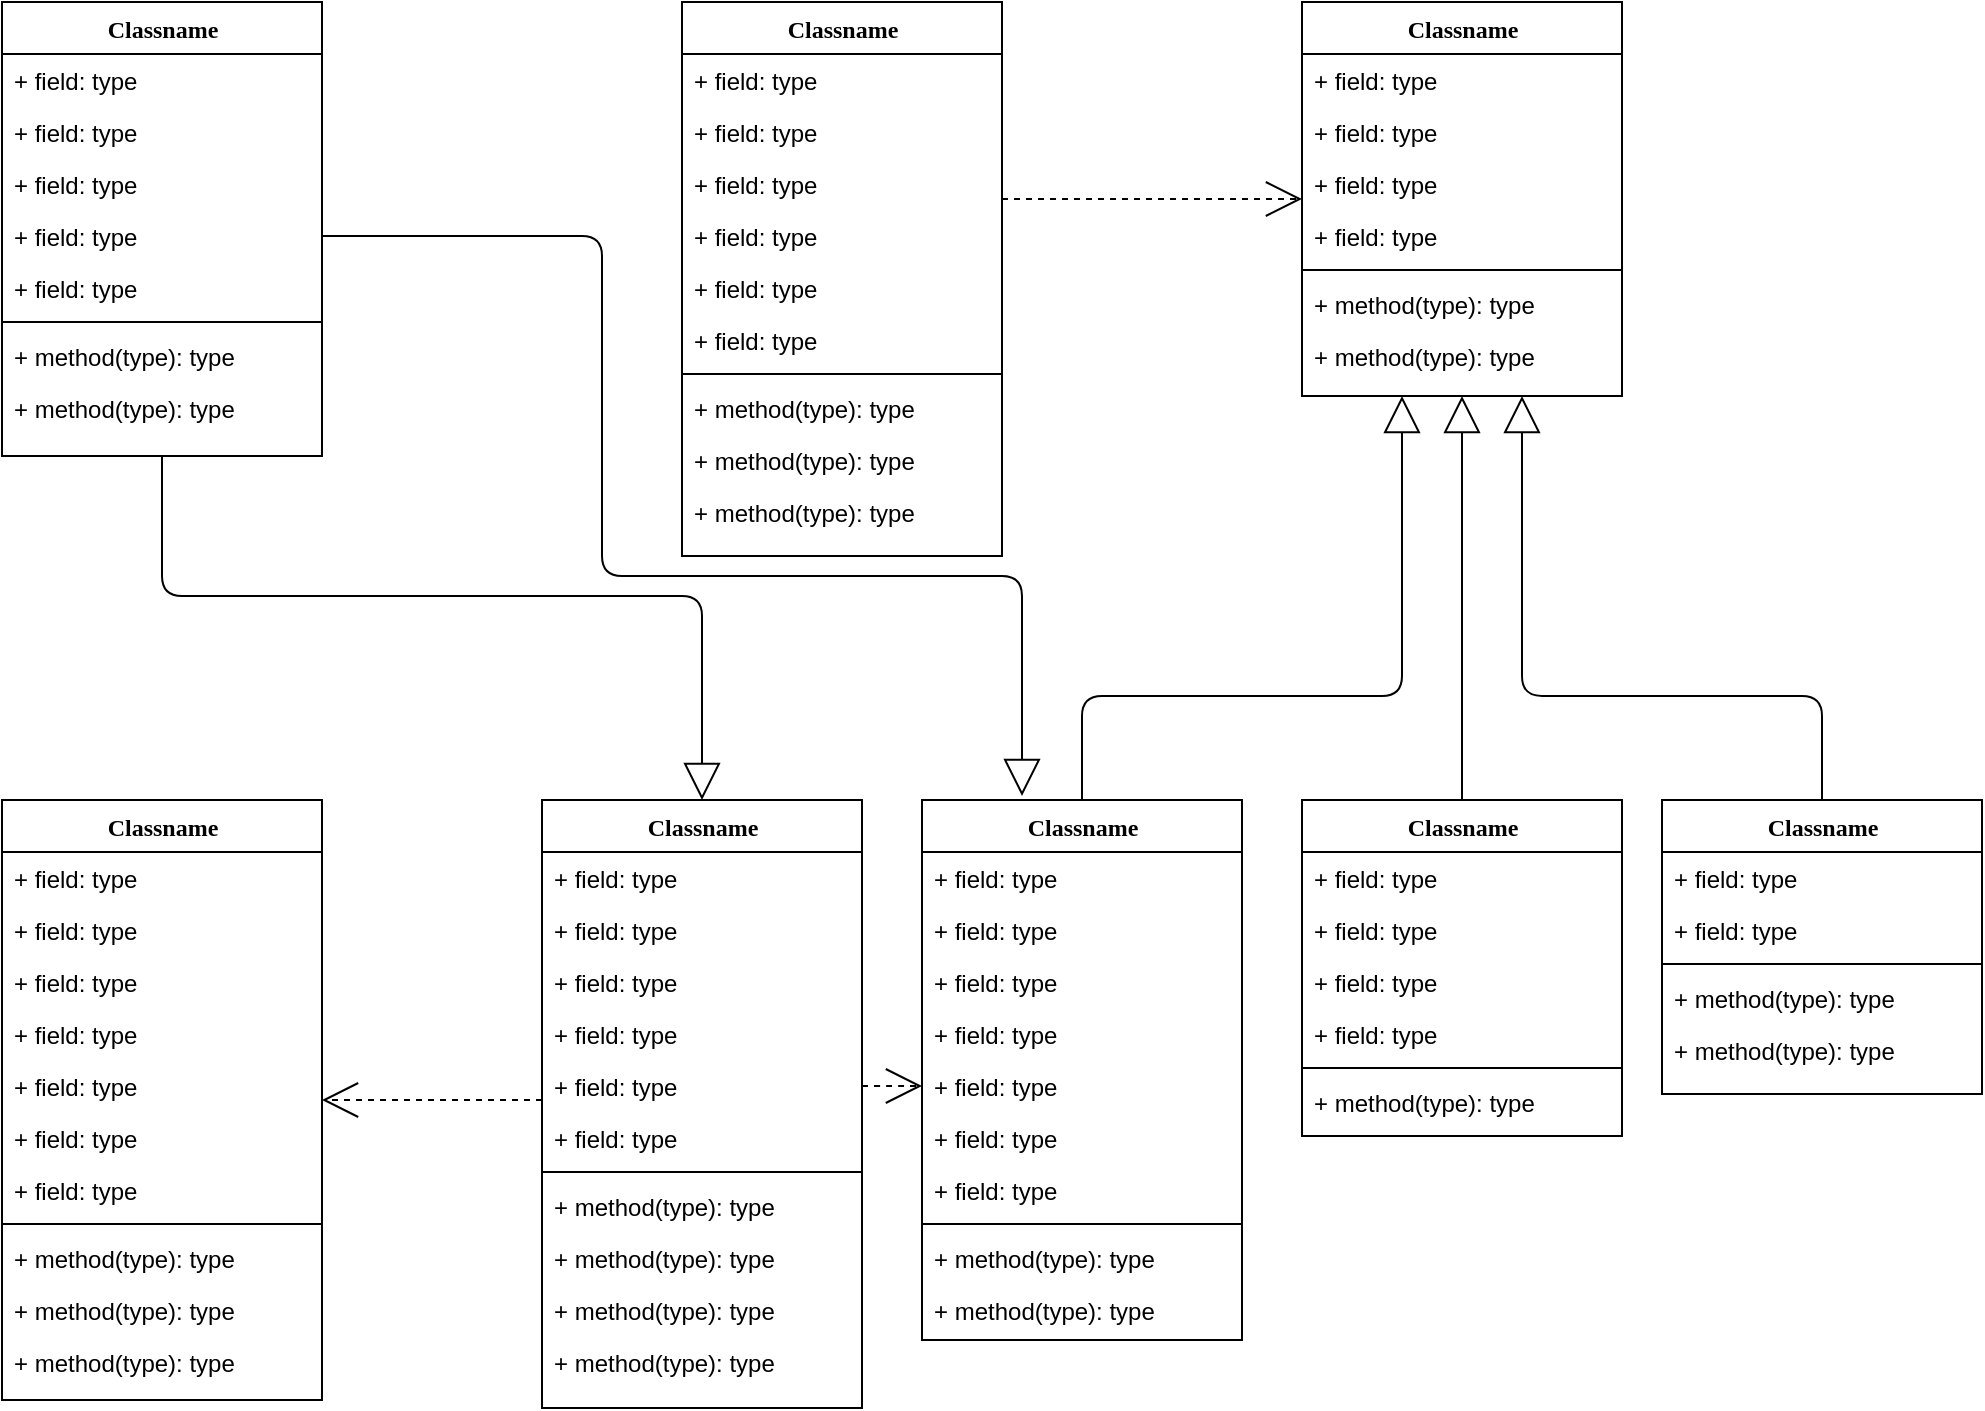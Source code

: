 <mxfile version="14.7.0" type="github">
  <diagram id="EJE3qEaWqFMMnCsRn2_O" name="Page-1">
    <mxGraphModel dx="1186" dy="651" grid="1" gridSize="10" guides="1" tooltips="1" connect="1" arrows="1" fold="1" page="1" pageScale="1" pageWidth="827" pageHeight="1169" math="0" shadow="0">
      <root>
        <mxCell id="0" />
        <mxCell id="1" parent="0" />
        <mxCell id="ALs5phiZh1uig24kL9vq-1" value="Classname" style="swimlane;html=1;fontStyle=1;align=center;verticalAlign=top;childLayout=stackLayout;horizontal=1;startSize=26;horizontalStack=0;resizeParent=1;resizeLast=0;collapsible=1;marginBottom=0;swimlaneFillColor=#ffffff;rounded=0;shadow=0;comic=0;labelBackgroundColor=none;strokeWidth=1;fillColor=none;fontFamily=Verdana;fontSize=12" vertex="1" parent="1">
          <mxGeometry x="90" y="83" width="160" height="227" as="geometry" />
        </mxCell>
        <mxCell id="ALs5phiZh1uig24kL9vq-2" value="+ field: type" style="text;html=1;strokeColor=none;fillColor=none;align=left;verticalAlign=top;spacingLeft=4;spacingRight=4;whiteSpace=wrap;overflow=hidden;rotatable=0;points=[[0,0.5],[1,0.5]];portConstraint=eastwest;" vertex="1" parent="ALs5phiZh1uig24kL9vq-1">
          <mxGeometry y="26" width="160" height="26" as="geometry" />
        </mxCell>
        <mxCell id="ALs5phiZh1uig24kL9vq-3" value="+ field: type" style="text;html=1;strokeColor=none;fillColor=none;align=left;verticalAlign=top;spacingLeft=4;spacingRight=4;whiteSpace=wrap;overflow=hidden;rotatable=0;points=[[0,0.5],[1,0.5]];portConstraint=eastwest;" vertex="1" parent="ALs5phiZh1uig24kL9vq-1">
          <mxGeometry y="52" width="160" height="26" as="geometry" />
        </mxCell>
        <mxCell id="ALs5phiZh1uig24kL9vq-4" value="+ field: type" style="text;html=1;strokeColor=none;fillColor=none;align=left;verticalAlign=top;spacingLeft=4;spacingRight=4;whiteSpace=wrap;overflow=hidden;rotatable=0;points=[[0,0.5],[1,0.5]];portConstraint=eastwest;" vertex="1" parent="ALs5phiZh1uig24kL9vq-1">
          <mxGeometry y="78" width="160" height="26" as="geometry" />
        </mxCell>
        <mxCell id="ALs5phiZh1uig24kL9vq-5" value="+ field: type" style="text;html=1;strokeColor=none;fillColor=none;align=left;verticalAlign=top;spacingLeft=4;spacingRight=4;whiteSpace=wrap;overflow=hidden;rotatable=0;points=[[0,0.5],[1,0.5]];portConstraint=eastwest;" vertex="1" parent="ALs5phiZh1uig24kL9vq-1">
          <mxGeometry y="104" width="160" height="26" as="geometry" />
        </mxCell>
        <mxCell id="ALs5phiZh1uig24kL9vq-6" value="+ field: type" style="text;html=1;strokeColor=none;fillColor=none;align=left;verticalAlign=top;spacingLeft=4;spacingRight=4;whiteSpace=wrap;overflow=hidden;rotatable=0;points=[[0,0.5],[1,0.5]];portConstraint=eastwest;" vertex="1" parent="ALs5phiZh1uig24kL9vq-1">
          <mxGeometry y="130" width="160" height="26" as="geometry" />
        </mxCell>
        <mxCell id="ALs5phiZh1uig24kL9vq-7" value="" style="line;html=1;strokeWidth=1;fillColor=none;align=left;verticalAlign=middle;spacingTop=-1;spacingLeft=3;spacingRight=3;rotatable=0;labelPosition=right;points=[];portConstraint=eastwest;" vertex="1" parent="ALs5phiZh1uig24kL9vq-1">
          <mxGeometry y="156" width="160" height="8" as="geometry" />
        </mxCell>
        <mxCell id="ALs5phiZh1uig24kL9vq-8" value="+ method(type): type" style="text;html=1;strokeColor=none;fillColor=none;align=left;verticalAlign=top;spacingLeft=4;spacingRight=4;whiteSpace=wrap;overflow=hidden;rotatable=0;points=[[0,0.5],[1,0.5]];portConstraint=eastwest;" vertex="1" parent="ALs5phiZh1uig24kL9vq-1">
          <mxGeometry y="164" width="160" height="26" as="geometry" />
        </mxCell>
        <mxCell id="ALs5phiZh1uig24kL9vq-9" value="+ method(type): type" style="text;html=1;strokeColor=none;fillColor=none;align=left;verticalAlign=top;spacingLeft=4;spacingRight=4;whiteSpace=wrap;overflow=hidden;rotatable=0;points=[[0,0.5],[1,0.5]];portConstraint=eastwest;" vertex="1" parent="ALs5phiZh1uig24kL9vq-1">
          <mxGeometry y="190" width="160" height="26" as="geometry" />
        </mxCell>
        <mxCell id="ALs5phiZh1uig24kL9vq-10" style="edgeStyle=elbowEdgeStyle;html=1;labelBackgroundColor=none;startFill=0;startSize=8;endArrow=open;endFill=0;endSize=16;fontFamily=Verdana;fontSize=12;elbow=vertical;dashed=1;" edge="1" parent="1" source="ALs5phiZh1uig24kL9vq-11" target="ALs5phiZh1uig24kL9vq-22">
          <mxGeometry relative="1" as="geometry" />
        </mxCell>
        <mxCell id="ALs5phiZh1uig24kL9vq-11" value="Classname" style="swimlane;html=1;fontStyle=1;align=center;verticalAlign=top;childLayout=stackLayout;horizontal=1;startSize=26;horizontalStack=0;resizeParent=1;resizeLast=0;collapsible=1;marginBottom=0;swimlaneFillColor=#ffffff;rounded=0;shadow=0;comic=0;labelBackgroundColor=none;strokeWidth=1;fillColor=none;fontFamily=Verdana;fontSize=12" vertex="1" parent="1">
          <mxGeometry x="430" y="83" width="160" height="277" as="geometry" />
        </mxCell>
        <mxCell id="ALs5phiZh1uig24kL9vq-12" value="+ field: type" style="text;html=1;strokeColor=none;fillColor=none;align=left;verticalAlign=top;spacingLeft=4;spacingRight=4;whiteSpace=wrap;overflow=hidden;rotatable=0;points=[[0,0.5],[1,0.5]];portConstraint=eastwest;" vertex="1" parent="ALs5phiZh1uig24kL9vq-11">
          <mxGeometry y="26" width="160" height="26" as="geometry" />
        </mxCell>
        <mxCell id="ALs5phiZh1uig24kL9vq-13" value="+ field: type" style="text;html=1;strokeColor=none;fillColor=none;align=left;verticalAlign=top;spacingLeft=4;spacingRight=4;whiteSpace=wrap;overflow=hidden;rotatable=0;points=[[0,0.5],[1,0.5]];portConstraint=eastwest;" vertex="1" parent="ALs5phiZh1uig24kL9vq-11">
          <mxGeometry y="52" width="160" height="26" as="geometry" />
        </mxCell>
        <mxCell id="ALs5phiZh1uig24kL9vq-14" value="+ field: type" style="text;html=1;strokeColor=none;fillColor=none;align=left;verticalAlign=top;spacingLeft=4;spacingRight=4;whiteSpace=wrap;overflow=hidden;rotatable=0;points=[[0,0.5],[1,0.5]];portConstraint=eastwest;" vertex="1" parent="ALs5phiZh1uig24kL9vq-11">
          <mxGeometry y="78" width="160" height="26" as="geometry" />
        </mxCell>
        <mxCell id="ALs5phiZh1uig24kL9vq-15" value="+ field: type" style="text;html=1;strokeColor=none;fillColor=none;align=left;verticalAlign=top;spacingLeft=4;spacingRight=4;whiteSpace=wrap;overflow=hidden;rotatable=0;points=[[0,0.5],[1,0.5]];portConstraint=eastwest;" vertex="1" parent="ALs5phiZh1uig24kL9vq-11">
          <mxGeometry y="104" width="160" height="26" as="geometry" />
        </mxCell>
        <mxCell id="ALs5phiZh1uig24kL9vq-16" value="+ field: type" style="text;html=1;strokeColor=none;fillColor=none;align=left;verticalAlign=top;spacingLeft=4;spacingRight=4;whiteSpace=wrap;overflow=hidden;rotatable=0;points=[[0,0.5],[1,0.5]];portConstraint=eastwest;" vertex="1" parent="ALs5phiZh1uig24kL9vq-11">
          <mxGeometry y="130" width="160" height="26" as="geometry" />
        </mxCell>
        <mxCell id="ALs5phiZh1uig24kL9vq-17" value="+ field: type" style="text;html=1;strokeColor=none;fillColor=none;align=left;verticalAlign=top;spacingLeft=4;spacingRight=4;whiteSpace=wrap;overflow=hidden;rotatable=0;points=[[0,0.5],[1,0.5]];portConstraint=eastwest;" vertex="1" parent="ALs5phiZh1uig24kL9vq-11">
          <mxGeometry y="156" width="160" height="26" as="geometry" />
        </mxCell>
        <mxCell id="ALs5phiZh1uig24kL9vq-18" value="" style="line;html=1;strokeWidth=1;fillColor=none;align=left;verticalAlign=middle;spacingTop=-1;spacingLeft=3;spacingRight=3;rotatable=0;labelPosition=right;points=[];portConstraint=eastwest;" vertex="1" parent="ALs5phiZh1uig24kL9vq-11">
          <mxGeometry y="182" width="160" height="8" as="geometry" />
        </mxCell>
        <mxCell id="ALs5phiZh1uig24kL9vq-19" value="+ method(type): type" style="text;html=1;strokeColor=none;fillColor=none;align=left;verticalAlign=top;spacingLeft=4;spacingRight=4;whiteSpace=wrap;overflow=hidden;rotatable=0;points=[[0,0.5],[1,0.5]];portConstraint=eastwest;" vertex="1" parent="ALs5phiZh1uig24kL9vq-11">
          <mxGeometry y="190" width="160" height="26" as="geometry" />
        </mxCell>
        <mxCell id="ALs5phiZh1uig24kL9vq-20" value="+ method(type): type" style="text;html=1;strokeColor=none;fillColor=none;align=left;verticalAlign=top;spacingLeft=4;spacingRight=4;whiteSpace=wrap;overflow=hidden;rotatable=0;points=[[0,0.5],[1,0.5]];portConstraint=eastwest;" vertex="1" parent="ALs5phiZh1uig24kL9vq-11">
          <mxGeometry y="216" width="160" height="26" as="geometry" />
        </mxCell>
        <mxCell id="ALs5phiZh1uig24kL9vq-21" value="+ method(type): type" style="text;html=1;strokeColor=none;fillColor=none;align=left;verticalAlign=top;spacingLeft=4;spacingRight=4;whiteSpace=wrap;overflow=hidden;rotatable=0;points=[[0,0.5],[1,0.5]];portConstraint=eastwest;" vertex="1" parent="ALs5phiZh1uig24kL9vq-11">
          <mxGeometry y="242" width="160" height="26" as="geometry" />
        </mxCell>
        <mxCell id="ALs5phiZh1uig24kL9vq-22" value="Classname" style="swimlane;html=1;fontStyle=1;align=center;verticalAlign=top;childLayout=stackLayout;horizontal=1;startSize=26;horizontalStack=0;resizeParent=1;resizeLast=0;collapsible=1;marginBottom=0;swimlaneFillColor=#ffffff;rounded=0;shadow=0;comic=0;labelBackgroundColor=none;strokeWidth=1;fillColor=none;fontFamily=Verdana;fontSize=12" vertex="1" parent="1">
          <mxGeometry x="740" y="83" width="160" height="197" as="geometry" />
        </mxCell>
        <mxCell id="ALs5phiZh1uig24kL9vq-23" value="+ field: type" style="text;html=1;strokeColor=none;fillColor=none;align=left;verticalAlign=top;spacingLeft=4;spacingRight=4;whiteSpace=wrap;overflow=hidden;rotatable=0;points=[[0,0.5],[1,0.5]];portConstraint=eastwest;" vertex="1" parent="ALs5phiZh1uig24kL9vq-22">
          <mxGeometry y="26" width="160" height="26" as="geometry" />
        </mxCell>
        <mxCell id="ALs5phiZh1uig24kL9vq-24" value="+ field: type" style="text;html=1;strokeColor=none;fillColor=none;align=left;verticalAlign=top;spacingLeft=4;spacingRight=4;whiteSpace=wrap;overflow=hidden;rotatable=0;points=[[0,0.5],[1,0.5]];portConstraint=eastwest;" vertex="1" parent="ALs5phiZh1uig24kL9vq-22">
          <mxGeometry y="52" width="160" height="26" as="geometry" />
        </mxCell>
        <mxCell id="ALs5phiZh1uig24kL9vq-25" value="+ field: type" style="text;html=1;strokeColor=none;fillColor=none;align=left;verticalAlign=top;spacingLeft=4;spacingRight=4;whiteSpace=wrap;overflow=hidden;rotatable=0;points=[[0,0.5],[1,0.5]];portConstraint=eastwest;" vertex="1" parent="ALs5phiZh1uig24kL9vq-22">
          <mxGeometry y="78" width="160" height="26" as="geometry" />
        </mxCell>
        <mxCell id="ALs5phiZh1uig24kL9vq-26" value="+ field: type" style="text;html=1;strokeColor=none;fillColor=none;align=left;verticalAlign=top;spacingLeft=4;spacingRight=4;whiteSpace=wrap;overflow=hidden;rotatable=0;points=[[0,0.5],[1,0.5]];portConstraint=eastwest;" vertex="1" parent="ALs5phiZh1uig24kL9vq-22">
          <mxGeometry y="104" width="160" height="26" as="geometry" />
        </mxCell>
        <mxCell id="ALs5phiZh1uig24kL9vq-27" value="" style="line;html=1;strokeWidth=1;fillColor=none;align=left;verticalAlign=middle;spacingTop=-1;spacingLeft=3;spacingRight=3;rotatable=0;labelPosition=right;points=[];portConstraint=eastwest;" vertex="1" parent="ALs5phiZh1uig24kL9vq-22">
          <mxGeometry y="130" width="160" height="8" as="geometry" />
        </mxCell>
        <mxCell id="ALs5phiZh1uig24kL9vq-28" value="+ method(type): type" style="text;html=1;strokeColor=none;fillColor=none;align=left;verticalAlign=top;spacingLeft=4;spacingRight=4;whiteSpace=wrap;overflow=hidden;rotatable=0;points=[[0,0.5],[1,0.5]];portConstraint=eastwest;" vertex="1" parent="ALs5phiZh1uig24kL9vq-22">
          <mxGeometry y="138" width="160" height="26" as="geometry" />
        </mxCell>
        <mxCell id="ALs5phiZh1uig24kL9vq-29" value="+ method(type): type" style="text;html=1;strokeColor=none;fillColor=none;align=left;verticalAlign=top;spacingLeft=4;spacingRight=4;whiteSpace=wrap;overflow=hidden;rotatable=0;points=[[0,0.5],[1,0.5]];portConstraint=eastwest;" vertex="1" parent="ALs5phiZh1uig24kL9vq-22">
          <mxGeometry y="164" width="160" height="26" as="geometry" />
        </mxCell>
        <mxCell id="ALs5phiZh1uig24kL9vq-30" style="edgeStyle=elbowEdgeStyle;html=1;labelBackgroundColor=none;startFill=0;startSize=8;endArrow=open;endFill=0;endSize=16;fontFamily=Verdana;fontSize=12;elbow=vertical;dashed=1;" edge="1" parent="1" source="ALs5phiZh1uig24kL9vq-43" target="ALs5phiZh1uig24kL9vq-31">
          <mxGeometry relative="1" as="geometry" />
        </mxCell>
        <mxCell id="ALs5phiZh1uig24kL9vq-31" value="Classname" style="swimlane;html=1;fontStyle=1;align=center;verticalAlign=top;childLayout=stackLayout;horizontal=1;startSize=26;horizontalStack=0;resizeParent=1;resizeLast=0;collapsible=1;marginBottom=0;swimlaneFillColor=#ffffff;rounded=0;shadow=0;comic=0;labelBackgroundColor=none;strokeWidth=1;fillColor=none;fontFamily=Verdana;fontSize=12" vertex="1" parent="1">
          <mxGeometry x="90" y="482.0" width="160" height="300" as="geometry" />
        </mxCell>
        <mxCell id="ALs5phiZh1uig24kL9vq-32" value="+ field: type" style="text;html=1;strokeColor=none;fillColor=none;align=left;verticalAlign=top;spacingLeft=4;spacingRight=4;whiteSpace=wrap;overflow=hidden;rotatable=0;points=[[0,0.5],[1,0.5]];portConstraint=eastwest;" vertex="1" parent="ALs5phiZh1uig24kL9vq-31">
          <mxGeometry y="26" width="160" height="26" as="geometry" />
        </mxCell>
        <mxCell id="ALs5phiZh1uig24kL9vq-33" value="+ field: type" style="text;html=1;strokeColor=none;fillColor=none;align=left;verticalAlign=top;spacingLeft=4;spacingRight=4;whiteSpace=wrap;overflow=hidden;rotatable=0;points=[[0,0.5],[1,0.5]];portConstraint=eastwest;" vertex="1" parent="ALs5phiZh1uig24kL9vq-31">
          <mxGeometry y="52" width="160" height="26" as="geometry" />
        </mxCell>
        <mxCell id="ALs5phiZh1uig24kL9vq-34" value="+ field: type" style="text;html=1;strokeColor=none;fillColor=none;align=left;verticalAlign=top;spacingLeft=4;spacingRight=4;whiteSpace=wrap;overflow=hidden;rotatable=0;points=[[0,0.5],[1,0.5]];portConstraint=eastwest;" vertex="1" parent="ALs5phiZh1uig24kL9vq-31">
          <mxGeometry y="78" width="160" height="26" as="geometry" />
        </mxCell>
        <mxCell id="ALs5phiZh1uig24kL9vq-35" value="+ field: type" style="text;html=1;strokeColor=none;fillColor=none;align=left;verticalAlign=top;spacingLeft=4;spacingRight=4;whiteSpace=wrap;overflow=hidden;rotatable=0;points=[[0,0.5],[1,0.5]];portConstraint=eastwest;" vertex="1" parent="ALs5phiZh1uig24kL9vq-31">
          <mxGeometry y="104" width="160" height="26" as="geometry" />
        </mxCell>
        <mxCell id="ALs5phiZh1uig24kL9vq-36" value="+ field: type" style="text;html=1;strokeColor=none;fillColor=none;align=left;verticalAlign=top;spacingLeft=4;spacingRight=4;whiteSpace=wrap;overflow=hidden;rotatable=0;points=[[0,0.5],[1,0.5]];portConstraint=eastwest;" vertex="1" parent="ALs5phiZh1uig24kL9vq-31">
          <mxGeometry y="130" width="160" height="26" as="geometry" />
        </mxCell>
        <mxCell id="ALs5phiZh1uig24kL9vq-37" value="+ field: type" style="text;html=1;strokeColor=none;fillColor=none;align=left;verticalAlign=top;spacingLeft=4;spacingRight=4;whiteSpace=wrap;overflow=hidden;rotatable=0;points=[[0,0.5],[1,0.5]];portConstraint=eastwest;" vertex="1" parent="ALs5phiZh1uig24kL9vq-31">
          <mxGeometry y="156" width="160" height="26" as="geometry" />
        </mxCell>
        <mxCell id="ALs5phiZh1uig24kL9vq-38" value="+ field: type" style="text;html=1;strokeColor=none;fillColor=none;align=left;verticalAlign=top;spacingLeft=4;spacingRight=4;whiteSpace=wrap;overflow=hidden;rotatable=0;points=[[0,0.5],[1,0.5]];portConstraint=eastwest;" vertex="1" parent="ALs5phiZh1uig24kL9vq-31">
          <mxGeometry y="182" width="160" height="26" as="geometry" />
        </mxCell>
        <mxCell id="ALs5phiZh1uig24kL9vq-39" value="" style="line;html=1;strokeWidth=1;fillColor=none;align=left;verticalAlign=middle;spacingTop=-1;spacingLeft=3;spacingRight=3;rotatable=0;labelPosition=right;points=[];portConstraint=eastwest;" vertex="1" parent="ALs5phiZh1uig24kL9vq-31">
          <mxGeometry y="208" width="160" height="8" as="geometry" />
        </mxCell>
        <mxCell id="ALs5phiZh1uig24kL9vq-40" value="+ method(type): type" style="text;html=1;strokeColor=none;fillColor=none;align=left;verticalAlign=top;spacingLeft=4;spacingRight=4;whiteSpace=wrap;overflow=hidden;rotatable=0;points=[[0,0.5],[1,0.5]];portConstraint=eastwest;" vertex="1" parent="ALs5phiZh1uig24kL9vq-31">
          <mxGeometry y="216" width="160" height="26" as="geometry" />
        </mxCell>
        <mxCell id="ALs5phiZh1uig24kL9vq-41" value="+ method(type): type" style="text;html=1;strokeColor=none;fillColor=none;align=left;verticalAlign=top;spacingLeft=4;spacingRight=4;whiteSpace=wrap;overflow=hidden;rotatable=0;points=[[0,0.5],[1,0.5]];portConstraint=eastwest;" vertex="1" parent="ALs5phiZh1uig24kL9vq-31">
          <mxGeometry y="242" width="160" height="26" as="geometry" />
        </mxCell>
        <mxCell id="ALs5phiZh1uig24kL9vq-42" value="+ method(type): type" style="text;html=1;strokeColor=none;fillColor=none;align=left;verticalAlign=top;spacingLeft=4;spacingRight=4;whiteSpace=wrap;overflow=hidden;rotatable=0;points=[[0,0.5],[1,0.5]];portConstraint=eastwest;" vertex="1" parent="ALs5phiZh1uig24kL9vq-31">
          <mxGeometry y="268" width="160" height="26" as="geometry" />
        </mxCell>
        <mxCell id="ALs5phiZh1uig24kL9vq-43" value="Classname" style="swimlane;html=1;fontStyle=1;align=center;verticalAlign=top;childLayout=stackLayout;horizontal=1;startSize=26;horizontalStack=0;resizeParent=1;resizeLast=0;collapsible=1;marginBottom=0;swimlaneFillColor=#ffffff;rounded=0;shadow=0;comic=0;labelBackgroundColor=none;strokeWidth=1;fillColor=none;fontFamily=Verdana;fontSize=12" vertex="1" parent="1">
          <mxGeometry x="360" y="482.0" width="160" height="304" as="geometry" />
        </mxCell>
        <mxCell id="ALs5phiZh1uig24kL9vq-44" value="+ field: type" style="text;html=1;strokeColor=none;fillColor=none;align=left;verticalAlign=top;spacingLeft=4;spacingRight=4;whiteSpace=wrap;overflow=hidden;rotatable=0;points=[[0,0.5],[1,0.5]];portConstraint=eastwest;" vertex="1" parent="ALs5phiZh1uig24kL9vq-43">
          <mxGeometry y="26" width="160" height="26" as="geometry" />
        </mxCell>
        <mxCell id="ALs5phiZh1uig24kL9vq-45" value="+ field: type" style="text;html=1;strokeColor=none;fillColor=none;align=left;verticalAlign=top;spacingLeft=4;spacingRight=4;whiteSpace=wrap;overflow=hidden;rotatable=0;points=[[0,0.5],[1,0.5]];portConstraint=eastwest;" vertex="1" parent="ALs5phiZh1uig24kL9vq-43">
          <mxGeometry y="52" width="160" height="26" as="geometry" />
        </mxCell>
        <mxCell id="ALs5phiZh1uig24kL9vq-46" value="+ field: type" style="text;html=1;strokeColor=none;fillColor=none;align=left;verticalAlign=top;spacingLeft=4;spacingRight=4;whiteSpace=wrap;overflow=hidden;rotatable=0;points=[[0,0.5],[1,0.5]];portConstraint=eastwest;" vertex="1" parent="ALs5phiZh1uig24kL9vq-43">
          <mxGeometry y="78" width="160" height="26" as="geometry" />
        </mxCell>
        <mxCell id="ALs5phiZh1uig24kL9vq-47" value="+ field: type" style="text;html=1;strokeColor=none;fillColor=none;align=left;verticalAlign=top;spacingLeft=4;spacingRight=4;whiteSpace=wrap;overflow=hidden;rotatable=0;points=[[0,0.5],[1,0.5]];portConstraint=eastwest;" vertex="1" parent="ALs5phiZh1uig24kL9vq-43">
          <mxGeometry y="104" width="160" height="26" as="geometry" />
        </mxCell>
        <mxCell id="ALs5phiZh1uig24kL9vq-48" value="+ field: type" style="text;html=1;strokeColor=none;fillColor=none;align=left;verticalAlign=top;spacingLeft=4;spacingRight=4;whiteSpace=wrap;overflow=hidden;rotatable=0;points=[[0,0.5],[1,0.5]];portConstraint=eastwest;" vertex="1" parent="ALs5phiZh1uig24kL9vq-43">
          <mxGeometry y="130" width="160" height="26" as="geometry" />
        </mxCell>
        <mxCell id="ALs5phiZh1uig24kL9vq-49" value="+ field: type" style="text;html=1;strokeColor=none;fillColor=none;align=left;verticalAlign=top;spacingLeft=4;spacingRight=4;whiteSpace=wrap;overflow=hidden;rotatable=0;points=[[0,0.5],[1,0.5]];portConstraint=eastwest;" vertex="1" parent="ALs5phiZh1uig24kL9vq-43">
          <mxGeometry y="156" width="160" height="26" as="geometry" />
        </mxCell>
        <mxCell id="ALs5phiZh1uig24kL9vq-50" value="" style="line;html=1;strokeWidth=1;fillColor=none;align=left;verticalAlign=middle;spacingTop=-1;spacingLeft=3;spacingRight=3;rotatable=0;labelPosition=right;points=[];portConstraint=eastwest;" vertex="1" parent="ALs5phiZh1uig24kL9vq-43">
          <mxGeometry y="182" width="160" height="8" as="geometry" />
        </mxCell>
        <mxCell id="ALs5phiZh1uig24kL9vq-51" value="+ method(type): type" style="text;html=1;strokeColor=none;fillColor=none;align=left;verticalAlign=top;spacingLeft=4;spacingRight=4;whiteSpace=wrap;overflow=hidden;rotatable=0;points=[[0,0.5],[1,0.5]];portConstraint=eastwest;" vertex="1" parent="ALs5phiZh1uig24kL9vq-43">
          <mxGeometry y="190" width="160" height="26" as="geometry" />
        </mxCell>
        <mxCell id="ALs5phiZh1uig24kL9vq-52" value="+ method(type): type" style="text;html=1;strokeColor=none;fillColor=none;align=left;verticalAlign=top;spacingLeft=4;spacingRight=4;whiteSpace=wrap;overflow=hidden;rotatable=0;points=[[0,0.5],[1,0.5]];portConstraint=eastwest;" vertex="1" parent="ALs5phiZh1uig24kL9vq-43">
          <mxGeometry y="216" width="160" height="26" as="geometry" />
        </mxCell>
        <mxCell id="ALs5phiZh1uig24kL9vq-53" value="+ method(type): type" style="text;html=1;strokeColor=none;fillColor=none;align=left;verticalAlign=top;spacingLeft=4;spacingRight=4;whiteSpace=wrap;overflow=hidden;rotatable=0;points=[[0,0.5],[1,0.5]];portConstraint=eastwest;" vertex="1" parent="ALs5phiZh1uig24kL9vq-43">
          <mxGeometry y="242" width="160" height="26" as="geometry" />
        </mxCell>
        <mxCell id="ALs5phiZh1uig24kL9vq-54" value="+ method(type): type" style="text;html=1;strokeColor=none;fillColor=none;align=left;verticalAlign=top;spacingLeft=4;spacingRight=4;whiteSpace=wrap;overflow=hidden;rotatable=0;points=[[0,0.5],[1,0.5]];portConstraint=eastwest;" vertex="1" parent="ALs5phiZh1uig24kL9vq-43">
          <mxGeometry y="268" width="160" height="26" as="geometry" />
        </mxCell>
        <mxCell id="ALs5phiZh1uig24kL9vq-55" style="edgeStyle=orthogonalEdgeStyle;html=1;labelBackgroundColor=none;startFill=0;startSize=8;endArrow=block;endFill=0;endSize=16;fontFamily=Verdana;fontSize=12;" edge="1" parent="1" source="ALs5phiZh1uig24kL9vq-56" target="ALs5phiZh1uig24kL9vq-22">
          <mxGeometry relative="1" as="geometry">
            <Array as="points">
              <mxPoint x="630" y="430" />
              <mxPoint x="790" y="430" />
            </Array>
          </mxGeometry>
        </mxCell>
        <mxCell id="ALs5phiZh1uig24kL9vq-56" value="Classname" style="swimlane;html=1;fontStyle=1;align=center;verticalAlign=top;childLayout=stackLayout;horizontal=1;startSize=26;horizontalStack=0;resizeParent=1;resizeLast=0;collapsible=1;marginBottom=0;swimlaneFillColor=#ffffff;rounded=0;shadow=0;comic=0;labelBackgroundColor=none;strokeWidth=1;fillColor=none;fontFamily=Verdana;fontSize=12" vertex="1" parent="1">
          <mxGeometry x="550" y="482.0" width="160" height="270" as="geometry" />
        </mxCell>
        <mxCell id="ALs5phiZh1uig24kL9vq-57" value="+ field: type" style="text;html=1;strokeColor=none;fillColor=none;align=left;verticalAlign=top;spacingLeft=4;spacingRight=4;whiteSpace=wrap;overflow=hidden;rotatable=0;points=[[0,0.5],[1,0.5]];portConstraint=eastwest;" vertex="1" parent="ALs5phiZh1uig24kL9vq-56">
          <mxGeometry y="26" width="160" height="26" as="geometry" />
        </mxCell>
        <mxCell id="ALs5phiZh1uig24kL9vq-58" value="+ field: type" style="text;html=1;strokeColor=none;fillColor=none;align=left;verticalAlign=top;spacingLeft=4;spacingRight=4;whiteSpace=wrap;overflow=hidden;rotatable=0;points=[[0,0.5],[1,0.5]];portConstraint=eastwest;" vertex="1" parent="ALs5phiZh1uig24kL9vq-56">
          <mxGeometry y="52" width="160" height="26" as="geometry" />
        </mxCell>
        <mxCell id="ALs5phiZh1uig24kL9vq-59" value="+ field: type" style="text;html=1;strokeColor=none;fillColor=none;align=left;verticalAlign=top;spacingLeft=4;spacingRight=4;whiteSpace=wrap;overflow=hidden;rotatable=0;points=[[0,0.5],[1,0.5]];portConstraint=eastwest;" vertex="1" parent="ALs5phiZh1uig24kL9vq-56">
          <mxGeometry y="78" width="160" height="26" as="geometry" />
        </mxCell>
        <mxCell id="ALs5phiZh1uig24kL9vq-60" value="+ field: type" style="text;html=1;strokeColor=none;fillColor=none;align=left;verticalAlign=top;spacingLeft=4;spacingRight=4;whiteSpace=wrap;overflow=hidden;rotatable=0;points=[[0,0.5],[1,0.5]];portConstraint=eastwest;" vertex="1" parent="ALs5phiZh1uig24kL9vq-56">
          <mxGeometry y="104" width="160" height="26" as="geometry" />
        </mxCell>
        <mxCell id="ALs5phiZh1uig24kL9vq-61" value="+ field: type" style="text;html=1;strokeColor=none;fillColor=none;align=left;verticalAlign=top;spacingLeft=4;spacingRight=4;whiteSpace=wrap;overflow=hidden;rotatable=0;points=[[0,0.5],[1,0.5]];portConstraint=eastwest;" vertex="1" parent="ALs5phiZh1uig24kL9vq-56">
          <mxGeometry y="130" width="160" height="26" as="geometry" />
        </mxCell>
        <mxCell id="ALs5phiZh1uig24kL9vq-62" value="+ field: type" style="text;html=1;strokeColor=none;fillColor=none;align=left;verticalAlign=top;spacingLeft=4;spacingRight=4;whiteSpace=wrap;overflow=hidden;rotatable=0;points=[[0,0.5],[1,0.5]];portConstraint=eastwest;" vertex="1" parent="ALs5phiZh1uig24kL9vq-56">
          <mxGeometry y="156" width="160" height="26" as="geometry" />
        </mxCell>
        <mxCell id="ALs5phiZh1uig24kL9vq-63" value="+ field: type" style="text;html=1;strokeColor=none;fillColor=none;align=left;verticalAlign=top;spacingLeft=4;spacingRight=4;whiteSpace=wrap;overflow=hidden;rotatable=0;points=[[0,0.5],[1,0.5]];portConstraint=eastwest;" vertex="1" parent="ALs5phiZh1uig24kL9vq-56">
          <mxGeometry y="182" width="160" height="26" as="geometry" />
        </mxCell>
        <mxCell id="ALs5phiZh1uig24kL9vq-64" value="" style="line;html=1;strokeWidth=1;fillColor=none;align=left;verticalAlign=middle;spacingTop=-1;spacingLeft=3;spacingRight=3;rotatable=0;labelPosition=right;points=[];portConstraint=eastwest;" vertex="1" parent="ALs5phiZh1uig24kL9vq-56">
          <mxGeometry y="208" width="160" height="8" as="geometry" />
        </mxCell>
        <mxCell id="ALs5phiZh1uig24kL9vq-65" value="+ method(type): type" style="text;html=1;strokeColor=none;fillColor=none;align=left;verticalAlign=top;spacingLeft=4;spacingRight=4;whiteSpace=wrap;overflow=hidden;rotatable=0;points=[[0,0.5],[1,0.5]];portConstraint=eastwest;" vertex="1" parent="ALs5phiZh1uig24kL9vq-56">
          <mxGeometry y="216" width="160" height="26" as="geometry" />
        </mxCell>
        <mxCell id="ALs5phiZh1uig24kL9vq-66" value="+ method(type): type" style="text;html=1;strokeColor=none;fillColor=none;align=left;verticalAlign=top;spacingLeft=4;spacingRight=4;whiteSpace=wrap;overflow=hidden;rotatable=0;points=[[0,0.5],[1,0.5]];portConstraint=eastwest;" vertex="1" parent="ALs5phiZh1uig24kL9vq-56">
          <mxGeometry y="242" width="160" height="26" as="geometry" />
        </mxCell>
        <mxCell id="ALs5phiZh1uig24kL9vq-67" style="edgeStyle=orthogonalEdgeStyle;html=1;labelBackgroundColor=none;startFill=0;startSize=8;endArrow=block;endFill=0;endSize=16;fontFamily=Verdana;fontSize=12;" edge="1" parent="1" source="ALs5phiZh1uig24kL9vq-68" target="ALs5phiZh1uig24kL9vq-22">
          <mxGeometry relative="1" as="geometry" />
        </mxCell>
        <mxCell id="ALs5phiZh1uig24kL9vq-68" value="Classname" style="swimlane;html=1;fontStyle=1;align=center;verticalAlign=top;childLayout=stackLayout;horizontal=1;startSize=26;horizontalStack=0;resizeParent=1;resizeLast=0;collapsible=1;marginBottom=0;swimlaneFillColor=#ffffff;rounded=0;shadow=0;comic=0;labelBackgroundColor=none;strokeWidth=1;fillColor=none;fontFamily=Verdana;fontSize=12" vertex="1" parent="1">
          <mxGeometry x="740" y="482" width="160" height="168" as="geometry" />
        </mxCell>
        <mxCell id="ALs5phiZh1uig24kL9vq-69" value="+ field: type" style="text;html=1;strokeColor=none;fillColor=none;align=left;verticalAlign=top;spacingLeft=4;spacingRight=4;whiteSpace=wrap;overflow=hidden;rotatable=0;points=[[0,0.5],[1,0.5]];portConstraint=eastwest;" vertex="1" parent="ALs5phiZh1uig24kL9vq-68">
          <mxGeometry y="26" width="160" height="26" as="geometry" />
        </mxCell>
        <mxCell id="ALs5phiZh1uig24kL9vq-70" value="+ field: type" style="text;html=1;strokeColor=none;fillColor=none;align=left;verticalAlign=top;spacingLeft=4;spacingRight=4;whiteSpace=wrap;overflow=hidden;rotatable=0;points=[[0,0.5],[1,0.5]];portConstraint=eastwest;" vertex="1" parent="ALs5phiZh1uig24kL9vq-68">
          <mxGeometry y="52" width="160" height="26" as="geometry" />
        </mxCell>
        <mxCell id="ALs5phiZh1uig24kL9vq-71" value="+ field: type" style="text;html=1;strokeColor=none;fillColor=none;align=left;verticalAlign=top;spacingLeft=4;spacingRight=4;whiteSpace=wrap;overflow=hidden;rotatable=0;points=[[0,0.5],[1,0.5]];portConstraint=eastwest;" vertex="1" parent="ALs5phiZh1uig24kL9vq-68">
          <mxGeometry y="78" width="160" height="26" as="geometry" />
        </mxCell>
        <mxCell id="ALs5phiZh1uig24kL9vq-72" value="+ field: type" style="text;html=1;strokeColor=none;fillColor=none;align=left;verticalAlign=top;spacingLeft=4;spacingRight=4;whiteSpace=wrap;overflow=hidden;rotatable=0;points=[[0,0.5],[1,0.5]];portConstraint=eastwest;" vertex="1" parent="ALs5phiZh1uig24kL9vq-68">
          <mxGeometry y="104" width="160" height="26" as="geometry" />
        </mxCell>
        <mxCell id="ALs5phiZh1uig24kL9vq-73" value="" style="line;html=1;strokeWidth=1;fillColor=none;align=left;verticalAlign=middle;spacingTop=-1;spacingLeft=3;spacingRight=3;rotatable=0;labelPosition=right;points=[];portConstraint=eastwest;" vertex="1" parent="ALs5phiZh1uig24kL9vq-68">
          <mxGeometry y="130" width="160" height="8" as="geometry" />
        </mxCell>
        <mxCell id="ALs5phiZh1uig24kL9vq-74" value="+ method(type): type" style="text;html=1;strokeColor=none;fillColor=none;align=left;verticalAlign=top;spacingLeft=4;spacingRight=4;whiteSpace=wrap;overflow=hidden;rotatable=0;points=[[0,0.5],[1,0.5]];portConstraint=eastwest;" vertex="1" parent="ALs5phiZh1uig24kL9vq-68">
          <mxGeometry y="138" width="160" height="26" as="geometry" />
        </mxCell>
        <mxCell id="ALs5phiZh1uig24kL9vq-75" style="edgeStyle=orthogonalEdgeStyle;html=1;labelBackgroundColor=none;startFill=0;startSize=8;endArrow=block;endFill=0;endSize=16;fontFamily=Verdana;fontSize=12;" edge="1" parent="1" source="ALs5phiZh1uig24kL9vq-76" target="ALs5phiZh1uig24kL9vq-22">
          <mxGeometry relative="1" as="geometry">
            <Array as="points">
              <mxPoint x="1000" y="430" />
              <mxPoint x="850" y="430" />
            </Array>
          </mxGeometry>
        </mxCell>
        <mxCell id="ALs5phiZh1uig24kL9vq-76" value="Classname" style="swimlane;html=1;fontStyle=1;align=center;verticalAlign=top;childLayout=stackLayout;horizontal=1;startSize=26;horizontalStack=0;resizeParent=1;resizeLast=0;collapsible=1;marginBottom=0;swimlaneFillColor=#ffffff;rounded=0;shadow=0;comic=0;labelBackgroundColor=none;strokeWidth=1;fillColor=none;fontFamily=Verdana;fontSize=12" vertex="1" parent="1">
          <mxGeometry x="920" y="482.0" width="160" height="147" as="geometry" />
        </mxCell>
        <mxCell id="ALs5phiZh1uig24kL9vq-77" value="+ field: type" style="text;html=1;strokeColor=none;fillColor=none;align=left;verticalAlign=top;spacingLeft=4;spacingRight=4;whiteSpace=wrap;overflow=hidden;rotatable=0;points=[[0,0.5],[1,0.5]];portConstraint=eastwest;" vertex="1" parent="ALs5phiZh1uig24kL9vq-76">
          <mxGeometry y="26" width="160" height="26" as="geometry" />
        </mxCell>
        <mxCell id="ALs5phiZh1uig24kL9vq-78" value="+ field: type" style="text;html=1;strokeColor=none;fillColor=none;align=left;verticalAlign=top;spacingLeft=4;spacingRight=4;whiteSpace=wrap;overflow=hidden;rotatable=0;points=[[0,0.5],[1,0.5]];portConstraint=eastwest;" vertex="1" parent="ALs5phiZh1uig24kL9vq-76">
          <mxGeometry y="52" width="160" height="26" as="geometry" />
        </mxCell>
        <mxCell id="ALs5phiZh1uig24kL9vq-79" value="" style="line;html=1;strokeWidth=1;fillColor=none;align=left;verticalAlign=middle;spacingTop=-1;spacingLeft=3;spacingRight=3;rotatable=0;labelPosition=right;points=[];portConstraint=eastwest;" vertex="1" parent="ALs5phiZh1uig24kL9vq-76">
          <mxGeometry y="78" width="160" height="8" as="geometry" />
        </mxCell>
        <mxCell id="ALs5phiZh1uig24kL9vq-80" value="+ method(type): type" style="text;html=1;strokeColor=none;fillColor=none;align=left;verticalAlign=top;spacingLeft=4;spacingRight=4;whiteSpace=wrap;overflow=hidden;rotatable=0;points=[[0,0.5],[1,0.5]];portConstraint=eastwest;" vertex="1" parent="ALs5phiZh1uig24kL9vq-76">
          <mxGeometry y="86" width="160" height="26" as="geometry" />
        </mxCell>
        <mxCell id="ALs5phiZh1uig24kL9vq-81" value="+ method(type): type" style="text;html=1;strokeColor=none;fillColor=none;align=left;verticalAlign=top;spacingLeft=4;spacingRight=4;whiteSpace=wrap;overflow=hidden;rotatable=0;points=[[0,0.5],[1,0.5]];portConstraint=eastwest;" vertex="1" parent="ALs5phiZh1uig24kL9vq-76">
          <mxGeometry y="112" width="160" height="26" as="geometry" />
        </mxCell>
        <mxCell id="ALs5phiZh1uig24kL9vq-82" style="edgeStyle=orthogonalEdgeStyle;html=1;labelBackgroundColor=none;startFill=0;startSize=8;endArrow=block;endFill=0;endSize=16;fontFamily=Verdana;fontSize=12;exitX=1;exitY=0.5;exitDx=0;exitDy=0;" edge="1" parent="1" source="ALs5phiZh1uig24kL9vq-5">
          <mxGeometry relative="1" as="geometry">
            <Array as="points">
              <mxPoint x="390" y="200" />
              <mxPoint x="390" y="370" />
              <mxPoint x="600" y="370" />
            </Array>
            <mxPoint x="640" y="492" as="sourcePoint" />
            <mxPoint x="600" y="480" as="targetPoint" />
          </mxGeometry>
        </mxCell>
        <mxCell id="ALs5phiZh1uig24kL9vq-83" style="edgeStyle=orthogonalEdgeStyle;html=1;labelBackgroundColor=none;startFill=0;startSize=8;endArrow=block;endFill=0;endSize=16;fontFamily=Verdana;fontSize=12;exitX=0.5;exitY=1;exitDx=0;exitDy=0;entryX=0.5;entryY=0;entryDx=0;entryDy=0;" edge="1" parent="1" source="ALs5phiZh1uig24kL9vq-1" target="ALs5phiZh1uig24kL9vq-43">
          <mxGeometry relative="1" as="geometry">
            <Array as="points">
              <mxPoint x="170" y="380" />
              <mxPoint x="440" y="380" />
            </Array>
            <mxPoint x="260" y="210" as="sourcePoint" />
            <mxPoint x="610" y="490" as="targetPoint" />
          </mxGeometry>
        </mxCell>
        <mxCell id="ALs5phiZh1uig24kL9vq-84" style="edgeStyle=elbowEdgeStyle;html=1;labelBackgroundColor=none;startFill=0;startSize=8;endArrow=open;endFill=0;endSize=16;fontFamily=Verdana;fontSize=12;elbow=vertical;dashed=1;entryX=0;entryY=0.5;entryDx=0;entryDy=0;exitX=1;exitY=0.5;exitDx=0;exitDy=0;" edge="1" parent="1" source="ALs5phiZh1uig24kL9vq-48" target="ALs5phiZh1uig24kL9vq-61">
          <mxGeometry relative="1" as="geometry">
            <mxPoint x="370" y="642" as="sourcePoint" />
            <mxPoint x="260" y="642" as="targetPoint" />
          </mxGeometry>
        </mxCell>
      </root>
    </mxGraphModel>
  </diagram>
</mxfile>
